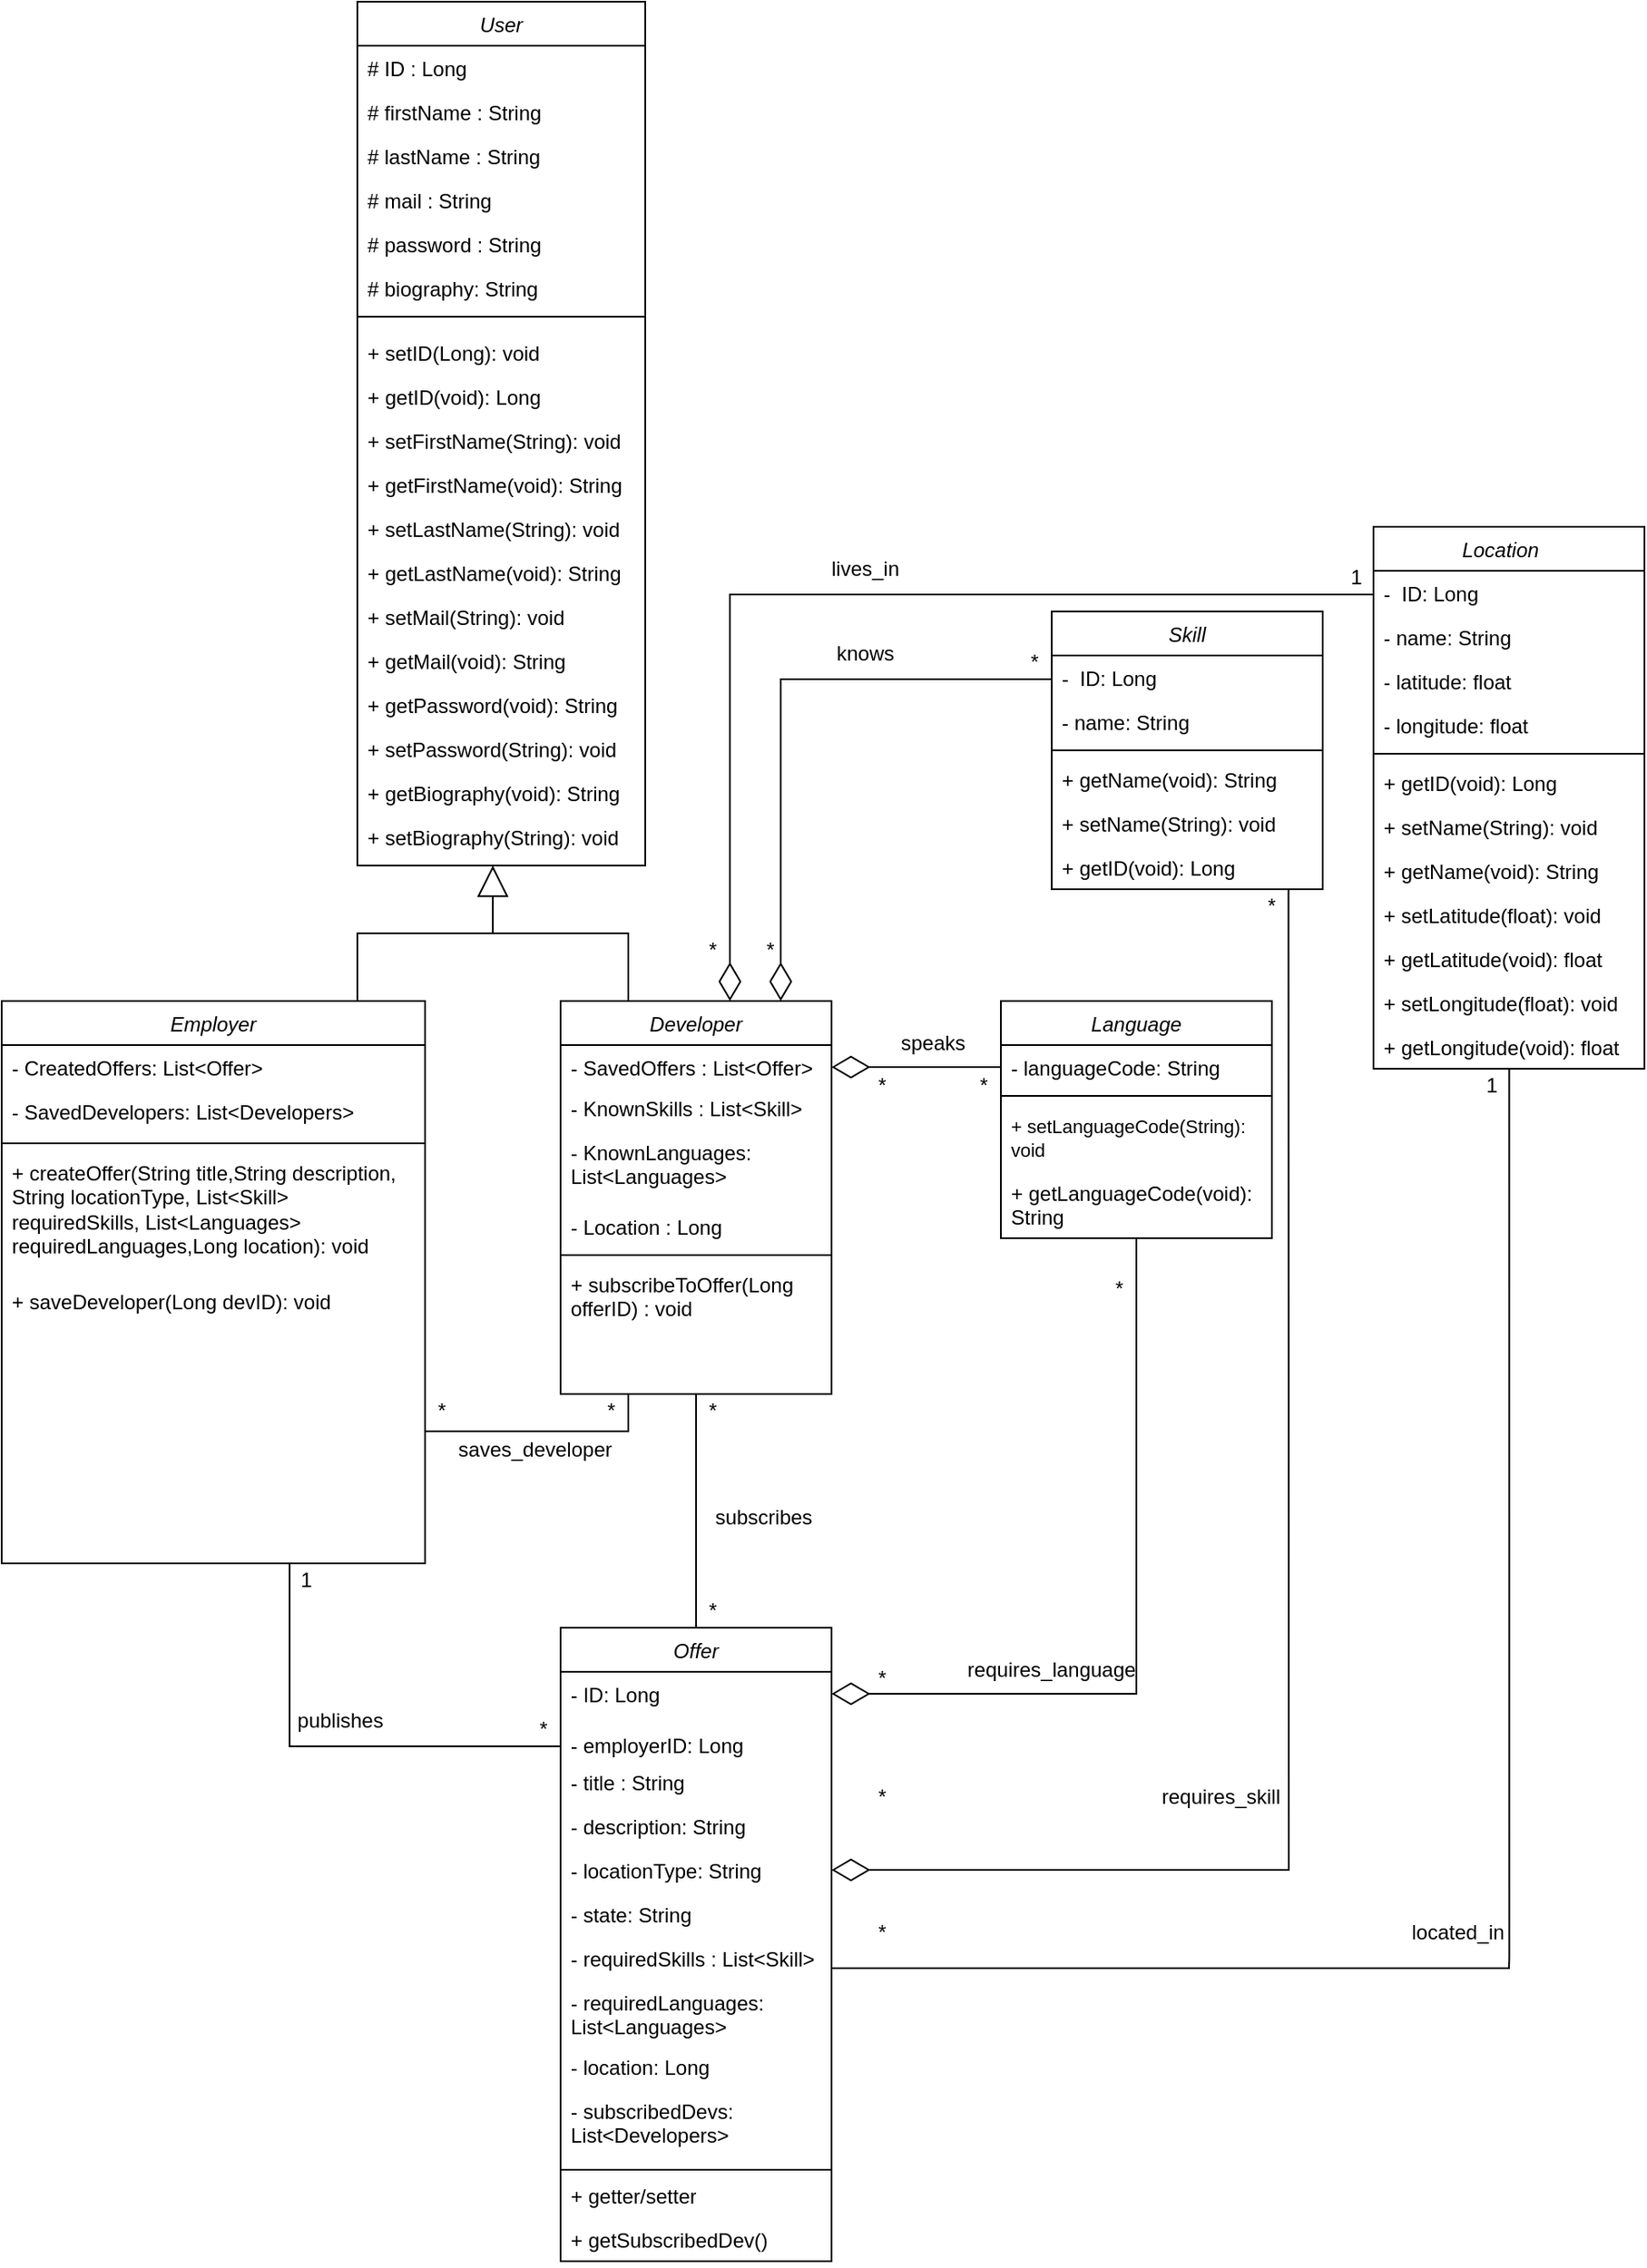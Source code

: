 <mxfile version="23.1.1" type="device">
  <diagram id="C5RBs43oDa-KdzZeNtuy" name="Page-1">
    <mxGraphModel dx="1077" dy="1317" grid="1" gridSize="10" guides="1" tooltips="1" connect="1" arrows="1" fold="1" page="1" pageScale="1" pageWidth="827" pageHeight="1169" math="0" shadow="0">
      <root>
        <mxCell id="WIyWlLk6GJQsqaUBKTNV-0" />
        <mxCell id="WIyWlLk6GJQsqaUBKTNV-1" parent="WIyWlLk6GJQsqaUBKTNV-0" />
        <mxCell id="oYlMNB5zlIT8z0_rCGvN-71" style="edgeStyle=orthogonalEdgeStyle;rounded=0;orthogonalLoop=1;jettySize=auto;html=1;endArrow=none;endFill=0;exitX=0.5;exitY=1;exitDx=0;exitDy=0;" parent="WIyWlLk6GJQsqaUBKTNV-1" source="zkfFHV4jXpPFQw0GAbJ--0" target="oYlMNB5zlIT8z0_rCGvN-29" edge="1">
          <mxGeometry relative="1" as="geometry">
            <mxPoint x="360" y="430" as="sourcePoint" />
            <mxPoint x="359.8" y="560" as="targetPoint" />
          </mxGeometry>
        </mxCell>
        <mxCell id="zkfFHV4jXpPFQw0GAbJ--0" value="Developer" style="swimlane;fontStyle=2;align=center;verticalAlign=top;childLayout=stackLayout;horizontal=1;startSize=26;horizontalStack=0;resizeParent=1;resizeLast=0;collapsible=1;marginBottom=0;rounded=0;shadow=0;strokeWidth=1;" parent="WIyWlLk6GJQsqaUBKTNV-1" vertex="1">
          <mxGeometry x="280" y="320" width="160" height="232" as="geometry">
            <mxRectangle x="230" y="140" width="160" height="26" as="alternateBounds" />
          </mxGeometry>
        </mxCell>
        <mxCell id="q_bD1ary_PxCSOlsPIl9-24" value="- SavedOffers : List&amp;lt;Offer&amp;gt;" style="text;strokeColor=none;fillColor=none;align=left;verticalAlign=top;spacingLeft=4;spacingRight=4;overflow=hidden;rotatable=0;points=[[0,0.5],[1,0.5]];portConstraint=eastwest;whiteSpace=wrap;html=1;" parent="zkfFHV4jXpPFQw0GAbJ--0" vertex="1">
          <mxGeometry y="26" width="160" height="24" as="geometry" />
        </mxCell>
        <mxCell id="q_bD1ary_PxCSOlsPIl9-28" value="- KnownSkills : List&amp;lt;Skill&amp;gt;" style="text;strokeColor=none;fillColor=none;align=left;verticalAlign=top;spacingLeft=4;spacingRight=4;overflow=hidden;rotatable=0;points=[[0,0.5],[1,0.5]];portConstraint=eastwest;whiteSpace=wrap;html=1;" parent="zkfFHV4jXpPFQw0GAbJ--0" vertex="1">
          <mxGeometry y="50" width="160" height="26" as="geometry" />
        </mxCell>
        <mxCell id="q_bD1ary_PxCSOlsPIl9-34" value="- KnownLanguages: List&amp;lt;Languages&amp;gt;" style="text;strokeColor=none;fillColor=none;align=left;verticalAlign=top;spacingLeft=4;spacingRight=4;overflow=hidden;rotatable=0;points=[[0,0.5],[1,0.5]];portConstraint=eastwest;whiteSpace=wrap;html=1;" parent="zkfFHV4jXpPFQw0GAbJ--0" vertex="1">
          <mxGeometry y="76" width="160" height="44" as="geometry" />
        </mxCell>
        <mxCell id="q_bD1ary_PxCSOlsPIl9-29" value="- Location : Long" style="text;strokeColor=none;fillColor=none;align=left;verticalAlign=top;spacingLeft=4;spacingRight=4;overflow=hidden;rotatable=0;points=[[0,0.5],[1,0.5]];portConstraint=eastwest;whiteSpace=wrap;html=1;" parent="zkfFHV4jXpPFQw0GAbJ--0" vertex="1">
          <mxGeometry y="120" width="160" height="26" as="geometry" />
        </mxCell>
        <mxCell id="zkfFHV4jXpPFQw0GAbJ--4" value="" style="line;html=1;strokeWidth=1;align=left;verticalAlign=middle;spacingTop=-1;spacingLeft=3;spacingRight=3;rotatable=0;labelPosition=right;points=[];portConstraint=eastwest;" parent="zkfFHV4jXpPFQw0GAbJ--0" vertex="1">
          <mxGeometry y="146" width="160" height="8" as="geometry" />
        </mxCell>
        <mxCell id="q_bD1ary_PxCSOlsPIl9-39" value="+ subscribeToOffer(Long offerID) : void" style="text;strokeColor=none;fillColor=none;align=left;verticalAlign=top;spacingLeft=4;spacingRight=4;overflow=hidden;rotatable=0;points=[[0,0.5],[1,0.5]];portConstraint=eastwest;whiteSpace=wrap;html=1;" parent="zkfFHV4jXpPFQw0GAbJ--0" vertex="1">
          <mxGeometry y="154" width="160" height="40" as="geometry" />
        </mxCell>
        <mxCell id="oYlMNB5zlIT8z0_rCGvN-68" style="edgeStyle=orthogonalEdgeStyle;rounded=0;orthogonalLoop=1;jettySize=auto;html=1;entryX=1;entryY=0.5;entryDx=0;entryDy=0;endArrow=none;endFill=0;endSize=20;exitX=0.501;exitY=1.019;exitDx=0;exitDy=0;exitPerimeter=0;" parent="WIyWlLk6GJQsqaUBKTNV-1" source="zNbjJXATo5apGXOAec6o-28" target="q_bD1ary_PxCSOlsPIl9-31" edge="1">
          <mxGeometry relative="1" as="geometry">
            <mxPoint x="840" y="320" as="sourcePoint" />
            <mxPoint x="440" y="679.5" as="targetPoint" />
            <Array as="points">
              <mxPoint x="840" y="885" />
              <mxPoint x="840" y="885" />
              <mxPoint x="840" y="891" />
            </Array>
          </mxGeometry>
        </mxCell>
        <mxCell id="zkfFHV4jXpPFQw0GAbJ--17" value="Location   " style="swimlane;fontStyle=2;align=center;verticalAlign=top;childLayout=stackLayout;horizontal=1;startSize=26;horizontalStack=0;resizeParent=1;resizeLast=0;collapsible=1;marginBottom=0;rounded=0;shadow=0;strokeWidth=1;" parent="WIyWlLk6GJQsqaUBKTNV-1" vertex="1">
          <mxGeometry x="760" y="40" width="160" height="320" as="geometry">
            <mxRectangle x="550" y="140" width="160" height="26" as="alternateBounds" />
          </mxGeometry>
        </mxCell>
        <mxCell id="zNbjJXATo5apGXOAec6o-17" value="-  ID: Long" style="text;align=left;verticalAlign=top;spacingLeft=4;spacingRight=4;overflow=hidden;rotatable=0;points=[[0,0.5],[1,0.5]];portConstraint=eastwest;" parent="zkfFHV4jXpPFQw0GAbJ--17" vertex="1">
          <mxGeometry y="26" width="160" height="26" as="geometry" />
        </mxCell>
        <mxCell id="zNbjJXATo5apGXOAec6o-18" value="- name: String" style="text;align=left;verticalAlign=top;spacingLeft=4;spacingRight=4;overflow=hidden;rotatable=0;points=[[0,0.5],[1,0.5]];portConstraint=eastwest;rounded=0;shadow=0;html=0;" parent="zkfFHV4jXpPFQw0GAbJ--17" vertex="1">
          <mxGeometry y="52" width="160" height="26" as="geometry" />
        </mxCell>
        <mxCell id="zkfFHV4jXpPFQw0GAbJ--20" value="- latitude: float" style="text;align=left;verticalAlign=top;spacingLeft=4;spacingRight=4;overflow=hidden;rotatable=0;points=[[0,0.5],[1,0.5]];portConstraint=eastwest;rounded=0;shadow=0;html=0;" parent="zkfFHV4jXpPFQw0GAbJ--17" vertex="1">
          <mxGeometry y="78" width="160" height="26" as="geometry" />
        </mxCell>
        <mxCell id="zkfFHV4jXpPFQw0GAbJ--21" value="- longitude: float" style="text;align=left;verticalAlign=top;spacingLeft=4;spacingRight=4;overflow=hidden;rotatable=0;points=[[0,0.5],[1,0.5]];portConstraint=eastwest;rounded=0;shadow=0;html=0;" parent="zkfFHV4jXpPFQw0GAbJ--17" vertex="1">
          <mxGeometry y="104" width="160" height="26" as="geometry" />
        </mxCell>
        <mxCell id="zkfFHV4jXpPFQw0GAbJ--23" value="" style="line;html=1;strokeWidth=1;align=left;verticalAlign=middle;spacingTop=-1;spacingLeft=3;spacingRight=3;rotatable=0;labelPosition=right;points=[];portConstraint=eastwest;" parent="zkfFHV4jXpPFQw0GAbJ--17" vertex="1">
          <mxGeometry y="130" width="160" height="8" as="geometry" />
        </mxCell>
        <mxCell id="zNbjJXATo5apGXOAec6o-24" value="+ getID(void): Long" style="text;strokeColor=none;fillColor=none;align=left;verticalAlign=top;spacingLeft=4;spacingRight=4;overflow=hidden;rotatable=0;points=[[0,0.5],[1,0.5]];portConstraint=eastwest;whiteSpace=wrap;html=1;" parent="zkfFHV4jXpPFQw0GAbJ--17" vertex="1">
          <mxGeometry y="138" width="160" height="26" as="geometry" />
        </mxCell>
        <mxCell id="zNbjJXATo5apGXOAec6o-23" value="+ setName(String): void" style="text;strokeColor=none;fillColor=none;align=left;verticalAlign=top;spacingLeft=4;spacingRight=4;overflow=hidden;rotatable=0;points=[[0,0.5],[1,0.5]];portConstraint=eastwest;whiteSpace=wrap;html=1;" parent="zkfFHV4jXpPFQw0GAbJ--17" vertex="1">
          <mxGeometry y="164" width="160" height="26" as="geometry" />
        </mxCell>
        <mxCell id="zNbjJXATo5apGXOAec6o-22" value="+ getName(void): String" style="text;strokeColor=none;fillColor=none;align=left;verticalAlign=top;spacingLeft=4;spacingRight=4;overflow=hidden;rotatable=0;points=[[0,0.5],[1,0.5]];portConstraint=eastwest;whiteSpace=wrap;html=1;" parent="zkfFHV4jXpPFQw0GAbJ--17" vertex="1">
          <mxGeometry y="190" width="160" height="26" as="geometry" />
        </mxCell>
        <mxCell id="zNbjJXATo5apGXOAec6o-25" value="+ setLatitude(float): void" style="text;strokeColor=none;fillColor=none;align=left;verticalAlign=top;spacingLeft=4;spacingRight=4;overflow=hidden;rotatable=0;points=[[0,0.5],[1,0.5]];portConstraint=eastwest;whiteSpace=wrap;html=1;" parent="zkfFHV4jXpPFQw0GAbJ--17" vertex="1">
          <mxGeometry y="216" width="160" height="26" as="geometry" />
        </mxCell>
        <mxCell id="zNbjJXATo5apGXOAec6o-26" value="+ getLatitude(void): float" style="text;strokeColor=none;fillColor=none;align=left;verticalAlign=top;spacingLeft=4;spacingRight=4;overflow=hidden;rotatable=0;points=[[0,0.5],[1,0.5]];portConstraint=eastwest;whiteSpace=wrap;html=1;" parent="zkfFHV4jXpPFQw0GAbJ--17" vertex="1">
          <mxGeometry y="242" width="160" height="26" as="geometry" />
        </mxCell>
        <mxCell id="zNbjJXATo5apGXOAec6o-27" value="+ setLongitude(float): void" style="text;strokeColor=none;fillColor=none;align=left;verticalAlign=top;spacingLeft=4;spacingRight=4;overflow=hidden;rotatable=0;points=[[0,0.5],[1,0.5]];portConstraint=eastwest;whiteSpace=wrap;html=1;" parent="zkfFHV4jXpPFQw0GAbJ--17" vertex="1">
          <mxGeometry y="268" width="160" height="26" as="geometry" />
        </mxCell>
        <mxCell id="zNbjJXATo5apGXOAec6o-28" value="+ getLongitude(void): float" style="text;strokeColor=none;fillColor=none;align=left;verticalAlign=top;spacingLeft=4;spacingRight=4;overflow=hidden;rotatable=0;points=[[0,0.5],[1,0.5]];portConstraint=eastwest;whiteSpace=wrap;html=1;" parent="zkfFHV4jXpPFQw0GAbJ--17" vertex="1">
          <mxGeometry y="294" width="160" height="26" as="geometry" />
        </mxCell>
        <mxCell id="oYlMNB5zlIT8z0_rCGvN-28" style="edgeStyle=orthogonalEdgeStyle;rounded=0;orthogonalLoop=1;jettySize=auto;html=1;endArrow=none;endFill=0;" parent="WIyWlLk6GJQsqaUBKTNV-1" source="oYlMNB5zlIT8z0_rCGvN-4" edge="1">
          <mxGeometry relative="1" as="geometry">
            <mxPoint x="240" y="280" as="targetPoint" />
            <Array as="points">
              <mxPoint x="160" y="280" />
            </Array>
          </mxGeometry>
        </mxCell>
        <mxCell id="oYlMNB5zlIT8z0_rCGvN-76" style="edgeStyle=orthogonalEdgeStyle;rounded=0;orthogonalLoop=1;jettySize=auto;html=1;entryX=0.25;entryY=1;entryDx=0;entryDy=0;endArrow=none;endFill=0;" parent="WIyWlLk6GJQsqaUBKTNV-1" target="zkfFHV4jXpPFQw0GAbJ--0" edge="1">
          <mxGeometry relative="1" as="geometry">
            <mxPoint x="200" y="574" as="sourcePoint" />
            <mxPoint x="320" y="534" as="targetPoint" />
            <Array as="points">
              <mxPoint x="320" y="574" />
            </Array>
          </mxGeometry>
        </mxCell>
        <mxCell id="oYlMNB5zlIT8z0_rCGvN-4" value="Employer" style="swimlane;fontStyle=2;align=center;verticalAlign=top;childLayout=stackLayout;horizontal=1;startSize=26;horizontalStack=0;resizeParent=1;resizeLast=0;collapsible=1;marginBottom=0;rounded=0;shadow=0;strokeWidth=1;" parent="WIyWlLk6GJQsqaUBKTNV-1" vertex="1">
          <mxGeometry x="-50" y="320" width="250" height="332" as="geometry">
            <mxRectangle x="230" y="140" width="160" height="26" as="alternateBounds" />
          </mxGeometry>
        </mxCell>
        <mxCell id="q_bD1ary_PxCSOlsPIl9-23" value="- CreatedOffers: List&amp;lt;Offer&amp;gt;" style="text;strokeColor=none;fillColor=none;align=left;verticalAlign=top;spacingLeft=4;spacingRight=4;overflow=hidden;rotatable=0;points=[[0,0.5],[1,0.5]];portConstraint=eastwest;whiteSpace=wrap;html=1;" parent="oYlMNB5zlIT8z0_rCGvN-4" vertex="1">
          <mxGeometry y="26" width="250" height="26" as="geometry" />
        </mxCell>
        <mxCell id="q_bD1ary_PxCSOlsPIl9-26" value="&lt;div style=&quot;&quot;&gt;&lt;span style=&quot;background-color: initial;&quot;&gt;- SavedDevelopers: List&amp;lt;Developers&amp;gt;&lt;/span&gt;&lt;/div&gt;" style="text;strokeColor=none;fillColor=none;align=left;verticalAlign=top;spacingLeft=4;spacingRight=4;overflow=hidden;rotatable=0;points=[[0,0.5],[1,0.5]];portConstraint=eastwest;whiteSpace=wrap;html=1;" parent="oYlMNB5zlIT8z0_rCGvN-4" vertex="1">
          <mxGeometry y="52" width="250" height="28" as="geometry" />
        </mxCell>
        <mxCell id="oYlMNB5zlIT8z0_rCGvN-11" value="" style="line;html=1;strokeWidth=1;align=left;verticalAlign=middle;spacingTop=-1;spacingLeft=3;spacingRight=3;rotatable=0;labelPosition=right;points=[];portConstraint=eastwest;" parent="oYlMNB5zlIT8z0_rCGvN-4" vertex="1">
          <mxGeometry y="80" width="250" height="8" as="geometry" />
        </mxCell>
        <mxCell id="q_bD1ary_PxCSOlsPIl9-21" value="+ createOffer(String title,String description, String locationType, List&amp;lt;Skill&amp;gt; requiredSkills, List&amp;lt;Languages&amp;gt; requiredLanguages,Long location): void" style="text;strokeColor=none;fillColor=none;align=left;verticalAlign=top;spacingLeft=4;spacingRight=4;overflow=hidden;rotatable=0;points=[[0,0.5],[1,0.5]];portConstraint=eastwest;whiteSpace=wrap;html=1;" parent="oYlMNB5zlIT8z0_rCGvN-4" vertex="1">
          <mxGeometry y="88" width="250" height="72" as="geometry" />
        </mxCell>
        <mxCell id="zNbjJXATo5apGXOAec6o-14" value="&lt;font style=&quot;font-size: 12px;&quot;&gt;+ saveDeveloper(Long devID): void&lt;/font&gt;" style="text;strokeColor=none;fillColor=none;align=left;verticalAlign=top;spacingLeft=4;spacingRight=4;overflow=hidden;rotatable=0;points=[[0,0.5],[1,0.5]];portConstraint=eastwest;whiteSpace=wrap;html=1;fontSize=16;" parent="oYlMNB5zlIT8z0_rCGvN-4" vertex="1">
          <mxGeometry y="160" width="250" height="30" as="geometry" />
        </mxCell>
        <mxCell id="oYlMNB5zlIT8z0_rCGvN-19" value="User" style="swimlane;fontStyle=2;align=center;verticalAlign=top;childLayout=stackLayout;horizontal=1;startSize=26;horizontalStack=0;resizeParent=1;resizeLast=0;collapsible=1;marginBottom=0;rounded=0;shadow=0;strokeWidth=1;" parent="WIyWlLk6GJQsqaUBKTNV-1" vertex="1">
          <mxGeometry x="160" y="-270" width="170" height="510" as="geometry">
            <mxRectangle x="160" y="-250" width="160" height="26" as="alternateBounds" />
          </mxGeometry>
        </mxCell>
        <mxCell id="oYlMNB5zlIT8z0_rCGvN-20" value="# ID : Long  " style="text;align=left;verticalAlign=top;spacingLeft=4;spacingRight=4;overflow=hidden;rotatable=0;points=[[0,0.5],[1,0.5]];portConstraint=eastwest;" parent="oYlMNB5zlIT8z0_rCGvN-19" vertex="1">
          <mxGeometry y="26" width="170" height="26" as="geometry" />
        </mxCell>
        <mxCell id="oYlMNB5zlIT8z0_rCGvN-21" value="# firstName : String" style="text;align=left;verticalAlign=top;spacingLeft=4;spacingRight=4;overflow=hidden;rotatable=0;points=[[0,0.5],[1,0.5]];portConstraint=eastwest;rounded=0;shadow=0;html=0;" parent="oYlMNB5zlIT8z0_rCGvN-19" vertex="1">
          <mxGeometry y="52" width="170" height="26" as="geometry" />
        </mxCell>
        <mxCell id="oYlMNB5zlIT8z0_rCGvN-22" value="# lastName : String" style="text;align=left;verticalAlign=top;spacingLeft=4;spacingRight=4;overflow=hidden;rotatable=0;points=[[0,0.5],[1,0.5]];portConstraint=eastwest;rounded=0;shadow=0;html=0;" parent="oYlMNB5zlIT8z0_rCGvN-19" vertex="1">
          <mxGeometry y="78" width="170" height="26" as="geometry" />
        </mxCell>
        <mxCell id="oYlMNB5zlIT8z0_rCGvN-23" value="# mail : String" style="text;strokeColor=none;fillColor=none;align=left;verticalAlign=top;spacingLeft=4;spacingRight=4;overflow=hidden;rotatable=0;points=[[0,0.5],[1,0.5]];portConstraint=eastwest;whiteSpace=wrap;html=1;" parent="oYlMNB5zlIT8z0_rCGvN-19" vertex="1">
          <mxGeometry y="104" width="170" height="26" as="geometry" />
        </mxCell>
        <mxCell id="oYlMNB5zlIT8z0_rCGvN-24" value="# password : String" style="text;strokeColor=none;fillColor=none;align=left;verticalAlign=top;spacingLeft=4;spacingRight=4;overflow=hidden;rotatable=0;points=[[0,0.5],[1,0.5]];portConstraint=eastwest;whiteSpace=wrap;html=1;" parent="oYlMNB5zlIT8z0_rCGvN-19" vertex="1">
          <mxGeometry y="130" width="170" height="26" as="geometry" />
        </mxCell>
        <mxCell id="oYlMNB5zlIT8z0_rCGvN-25" value="# biography: String" style="text;strokeColor=none;fillColor=none;align=left;verticalAlign=top;spacingLeft=4;spacingRight=4;overflow=hidden;rotatable=0;points=[[0,0.5],[1,0.5]];portConstraint=eastwest;whiteSpace=wrap;html=1;" parent="oYlMNB5zlIT8z0_rCGvN-19" vertex="1">
          <mxGeometry y="156" width="170" height="26" as="geometry" />
        </mxCell>
        <mxCell id="oYlMNB5zlIT8z0_rCGvN-26" value="" style="line;html=1;strokeWidth=1;align=left;verticalAlign=middle;spacingTop=-1;spacingLeft=3;spacingRight=3;rotatable=0;labelPosition=right;points=[];portConstraint=eastwest;" parent="oYlMNB5zlIT8z0_rCGvN-19" vertex="1">
          <mxGeometry y="182" width="170" height="8" as="geometry" />
        </mxCell>
        <mxCell id="2wvS4VrdtDBpfIi8ZI8y-1" value="&lt;font style=&quot;font-size: 12px;&quot;&gt;+ setID(Long): void&lt;/font&gt;" style="text;strokeColor=none;fillColor=none;align=left;verticalAlign=top;spacingLeft=4;spacingRight=4;overflow=hidden;rotatable=0;points=[[0,0.5],[1,0.5]];portConstraint=eastwest;whiteSpace=wrap;html=1;fontSize=16;" parent="oYlMNB5zlIT8z0_rCGvN-19" vertex="1">
          <mxGeometry y="190" width="170" height="26" as="geometry" />
        </mxCell>
        <mxCell id="zNbjJXATo5apGXOAec6o-13" value="&lt;font style=&quot;font-size: 12px;&quot;&gt;+ getID(void): Long&lt;/font&gt;" style="text;strokeColor=none;fillColor=none;align=left;verticalAlign=top;spacingLeft=4;spacingRight=4;overflow=hidden;rotatable=0;points=[[0,0.5],[1,0.5]];portConstraint=eastwest;whiteSpace=wrap;html=1;fontSize=16;" parent="oYlMNB5zlIT8z0_rCGvN-19" vertex="1">
          <mxGeometry y="216" width="170" height="26" as="geometry" />
        </mxCell>
        <mxCell id="zNbjJXATo5apGXOAec6o-2" value="&lt;font style=&quot;font-size: 12px;&quot;&gt;+ setFirstName(String): void&lt;/font&gt;" style="text;strokeColor=none;fillColor=none;align=left;verticalAlign=top;spacingLeft=4;spacingRight=4;overflow=hidden;rotatable=0;points=[[0,0.5],[1,0.5]];portConstraint=eastwest;whiteSpace=wrap;html=1;fontSize=16;" parent="oYlMNB5zlIT8z0_rCGvN-19" vertex="1">
          <mxGeometry y="242" width="170" height="26" as="geometry" />
        </mxCell>
        <mxCell id="zNbjJXATo5apGXOAec6o-3" value="&lt;font style=&quot;font-size: 12px;&quot;&gt;+ getFirstName(void): String&lt;/font&gt;" style="text;strokeColor=none;fillColor=none;align=left;verticalAlign=top;spacingLeft=4;spacingRight=4;overflow=hidden;rotatable=0;points=[[0,0.5],[1,0.5]];portConstraint=eastwest;whiteSpace=wrap;html=1;fontSize=16;" parent="oYlMNB5zlIT8z0_rCGvN-19" vertex="1">
          <mxGeometry y="268" width="170" height="26" as="geometry" />
        </mxCell>
        <mxCell id="zNbjJXATo5apGXOAec6o-5" value="&lt;font style=&quot;font-size: 12px;&quot;&gt;+ setLastName(String): void&lt;/font&gt;" style="text;strokeColor=none;fillColor=none;align=left;verticalAlign=top;spacingLeft=4;spacingRight=4;overflow=hidden;rotatable=0;points=[[0,0.5],[1,0.5]];portConstraint=eastwest;whiteSpace=wrap;html=1;fontSize=16;" parent="oYlMNB5zlIT8z0_rCGvN-19" vertex="1">
          <mxGeometry y="294" width="170" height="26" as="geometry" />
        </mxCell>
        <mxCell id="zNbjJXATo5apGXOAec6o-4" value="&lt;font style=&quot;font-size: 12px;&quot;&gt;+ getLastName(void): String&lt;/font&gt;" style="text;strokeColor=none;fillColor=none;align=left;verticalAlign=top;spacingLeft=4;spacingRight=4;overflow=hidden;rotatable=0;points=[[0,0.5],[1,0.5]];portConstraint=eastwest;whiteSpace=wrap;html=1;fontSize=16;" parent="oYlMNB5zlIT8z0_rCGvN-19" vertex="1">
          <mxGeometry y="320" width="170" height="26" as="geometry" />
        </mxCell>
        <mxCell id="zNbjJXATo5apGXOAec6o-7" value="&lt;font style=&quot;font-size: 12px;&quot;&gt;+ setMail(String): void&lt;/font&gt;" style="text;strokeColor=none;fillColor=none;align=left;verticalAlign=top;spacingLeft=4;spacingRight=4;overflow=hidden;rotatable=0;points=[[0,0.5],[1,0.5]];portConstraint=eastwest;whiteSpace=wrap;html=1;fontSize=16;" parent="oYlMNB5zlIT8z0_rCGvN-19" vertex="1">
          <mxGeometry y="346" width="170" height="26" as="geometry" />
        </mxCell>
        <mxCell id="zNbjJXATo5apGXOAec6o-6" value="&lt;font style=&quot;font-size: 12px;&quot;&gt;+ getMail(void): String&lt;/font&gt;" style="text;strokeColor=none;fillColor=none;align=left;verticalAlign=top;spacingLeft=4;spacingRight=4;overflow=hidden;rotatable=0;points=[[0,0.5],[1,0.5]];portConstraint=eastwest;whiteSpace=wrap;html=1;fontSize=16;" parent="oYlMNB5zlIT8z0_rCGvN-19" vertex="1">
          <mxGeometry y="372" width="170" height="26" as="geometry" />
        </mxCell>
        <mxCell id="zNbjJXATo5apGXOAec6o-8" value="&lt;font style=&quot;font-size: 12px;&quot;&gt;+ getPassword(void): String&lt;/font&gt;" style="text;strokeColor=none;fillColor=none;align=left;verticalAlign=top;spacingLeft=4;spacingRight=4;overflow=hidden;rotatable=0;points=[[0,0.5],[1,0.5]];portConstraint=eastwest;whiteSpace=wrap;html=1;fontSize=16;" parent="oYlMNB5zlIT8z0_rCGvN-19" vertex="1">
          <mxGeometry y="398" width="170" height="26" as="geometry" />
        </mxCell>
        <mxCell id="zNbjJXATo5apGXOAec6o-9" value="&lt;font style=&quot;font-size: 12px;&quot;&gt;+ setPassword(String): void&lt;/font&gt;" style="text;strokeColor=none;fillColor=none;align=left;verticalAlign=top;spacingLeft=4;spacingRight=4;overflow=hidden;rotatable=0;points=[[0,0.5],[1,0.5]];portConstraint=eastwest;whiteSpace=wrap;html=1;fontSize=16;" parent="oYlMNB5zlIT8z0_rCGvN-19" vertex="1">
          <mxGeometry y="424" width="170" height="26" as="geometry" />
        </mxCell>
        <mxCell id="zNbjJXATo5apGXOAec6o-10" value="&lt;font style=&quot;font-size: 12px;&quot;&gt;+ getBiography(void): String&lt;/font&gt;" style="text;strokeColor=none;fillColor=none;align=left;verticalAlign=top;spacingLeft=4;spacingRight=4;overflow=hidden;rotatable=0;points=[[0,0.5],[1,0.5]];portConstraint=eastwest;whiteSpace=wrap;html=1;fontSize=16;" parent="oYlMNB5zlIT8z0_rCGvN-19" vertex="1">
          <mxGeometry y="450" width="170" height="26" as="geometry" />
        </mxCell>
        <mxCell id="zNbjJXATo5apGXOAec6o-11" value="&lt;font style=&quot;font-size: 12px;&quot;&gt;+ setBiography(String): void&lt;/font&gt;" style="text;strokeColor=none;fillColor=none;align=left;verticalAlign=top;spacingLeft=4;spacingRight=4;overflow=hidden;rotatable=0;points=[[0,0.5],[1,0.5]];portConstraint=eastwest;whiteSpace=wrap;html=1;fontSize=16;" parent="oYlMNB5zlIT8z0_rCGvN-19" vertex="1">
          <mxGeometry y="476" width="170" height="26" as="geometry" />
        </mxCell>
        <mxCell id="oYlMNB5zlIT8z0_rCGvN-27" value="" style="endArrow=block;endSize=16;endFill=0;html=1;rounded=0;exitX=0.25;exitY=0;exitDx=0;exitDy=0;edgeStyle=orthogonalEdgeStyle;" parent="WIyWlLk6GJQsqaUBKTNV-1" source="zkfFHV4jXpPFQw0GAbJ--0" edge="1">
          <mxGeometry width="160" relative="1" as="geometry">
            <mxPoint x="360" y="280" as="sourcePoint" />
            <mxPoint x="240" y="240" as="targetPoint" />
            <Array as="points">
              <mxPoint x="320" y="280" />
              <mxPoint x="240" y="280" />
            </Array>
          </mxGeometry>
        </mxCell>
        <mxCell id="oYlMNB5zlIT8z0_rCGvN-48" style="edgeStyle=orthogonalEdgeStyle;rounded=0;orthogonalLoop=1;jettySize=auto;html=1;exitX=0;exitY=0.5;exitDx=0;exitDy=0;startArrow=none;startFill=0;endSize=20;startSize=20;endArrow=none;endFill=0;entryX=0.5;entryY=1;entryDx=0;entryDy=0;" parent="WIyWlLk6GJQsqaUBKTNV-1" source="oYlMNB5zlIT8z0_rCGvN-31" target="oYlMNB5zlIT8z0_rCGvN-4" edge="1">
          <mxGeometry relative="1" as="geometry">
            <mxPoint x="120" y="440" as="targetPoint" />
            <mxPoint x="119.69" y="560" as="sourcePoint" />
            <Array as="points">
              <mxPoint x="280" y="760" />
              <mxPoint x="120" y="760" />
            </Array>
          </mxGeometry>
        </mxCell>
        <mxCell id="oYlMNB5zlIT8z0_rCGvN-29" value="Offer" style="swimlane;fontStyle=2;align=center;verticalAlign=top;childLayout=stackLayout;horizontal=1;startSize=26;horizontalStack=0;resizeParent=1;resizeLast=0;collapsible=1;marginBottom=0;rounded=0;shadow=0;strokeWidth=1;" parent="WIyWlLk6GJQsqaUBKTNV-1" vertex="1">
          <mxGeometry x="280" y="690" width="160" height="374" as="geometry">
            <mxRectangle x="230" y="140" width="160" height="26" as="alternateBounds" />
          </mxGeometry>
        </mxCell>
        <mxCell id="oYlMNB5zlIT8z0_rCGvN-30" value="- ID: Long" style="text;align=left;verticalAlign=top;spacingLeft=4;spacingRight=4;overflow=hidden;rotatable=0;points=[[0,0.5],[1,0.5]];portConstraint=eastwest;" parent="oYlMNB5zlIT8z0_rCGvN-29" vertex="1">
          <mxGeometry y="26" width="160" height="26" as="geometry" />
        </mxCell>
        <mxCell id="2wvS4VrdtDBpfIi8ZI8y-0" value="&lt;font style=&quot;font-size: 12px;&quot;&gt;- employerID: Long&lt;/font&gt;" style="text;strokeColor=none;fillColor=none;align=left;verticalAlign=top;spacingLeft=4;spacingRight=4;overflow=hidden;rotatable=0;points=[[0,0.5],[1,0.5]];portConstraint=eastwest;whiteSpace=wrap;html=1;fontSize=16;" parent="oYlMNB5zlIT8z0_rCGvN-29" vertex="1">
          <mxGeometry y="52" width="160" height="26" as="geometry" />
        </mxCell>
        <mxCell id="oYlMNB5zlIT8z0_rCGvN-31" value="- title : String" style="text;align=left;verticalAlign=top;spacingLeft=4;spacingRight=4;overflow=hidden;rotatable=0;points=[[0,0.5],[1,0.5]];portConstraint=eastwest;rounded=0;shadow=0;html=0;" parent="oYlMNB5zlIT8z0_rCGvN-29" vertex="1">
          <mxGeometry y="78" width="160" height="26" as="geometry" />
        </mxCell>
        <mxCell id="oYlMNB5zlIT8z0_rCGvN-32" value="- description: String" style="text;align=left;verticalAlign=top;spacingLeft=4;spacingRight=4;overflow=hidden;rotatable=0;points=[[0,0.5],[1,0.5]];portConstraint=eastwest;rounded=0;shadow=0;html=0;" parent="oYlMNB5zlIT8z0_rCGvN-29" vertex="1">
          <mxGeometry y="104" width="160" height="26" as="geometry" />
        </mxCell>
        <mxCell id="oYlMNB5zlIT8z0_rCGvN-33" value="- locationType: String" style="text;strokeColor=none;fillColor=none;align=left;verticalAlign=top;spacingLeft=4;spacingRight=4;overflow=hidden;rotatable=0;points=[[0,0.5],[1,0.5]];portConstraint=eastwest;whiteSpace=wrap;html=1;" parent="oYlMNB5zlIT8z0_rCGvN-29" vertex="1">
          <mxGeometry y="130" width="160" height="26" as="geometry" />
        </mxCell>
        <mxCell id="oYlMNB5zlIT8z0_rCGvN-34" value="- state: String" style="text;strokeColor=none;fillColor=none;align=left;verticalAlign=top;spacingLeft=4;spacingRight=4;overflow=hidden;rotatable=0;points=[[0,0.5],[1,0.5]];portConstraint=eastwest;whiteSpace=wrap;html=1;" parent="oYlMNB5zlIT8z0_rCGvN-29" vertex="1">
          <mxGeometry y="156" width="160" height="26" as="geometry" />
        </mxCell>
        <mxCell id="q_bD1ary_PxCSOlsPIl9-30" value="- requiredSkills : List&amp;lt;Skill&amp;gt;" style="text;strokeColor=none;fillColor=none;align=left;verticalAlign=top;spacingLeft=4;spacingRight=4;overflow=hidden;rotatable=0;points=[[0,0.5],[1,0.5]];portConstraint=eastwest;whiteSpace=wrap;html=1;" parent="oYlMNB5zlIT8z0_rCGvN-29" vertex="1">
          <mxGeometry y="182" width="160" height="26" as="geometry" />
        </mxCell>
        <mxCell id="q_bD1ary_PxCSOlsPIl9-31" value="- requiredLanguages: List&amp;lt;Languages&amp;gt;" style="text;strokeColor=none;fillColor=none;align=left;verticalAlign=top;spacingLeft=4;spacingRight=4;overflow=hidden;rotatable=0;points=[[0,0.5],[1,0.5]];portConstraint=eastwest;whiteSpace=wrap;html=1;" parent="oYlMNB5zlIT8z0_rCGvN-29" vertex="1">
          <mxGeometry y="208" width="160" height="38" as="geometry" />
        </mxCell>
        <mxCell id="q_bD1ary_PxCSOlsPIl9-32" value="- location: Long" style="text;strokeColor=none;fillColor=none;align=left;verticalAlign=top;spacingLeft=4;spacingRight=4;overflow=hidden;rotatable=0;points=[[0,0.5],[1,0.5]];portConstraint=eastwest;whiteSpace=wrap;html=1;" parent="oYlMNB5zlIT8z0_rCGvN-29" vertex="1">
          <mxGeometry y="246" width="160" height="26" as="geometry" />
        </mxCell>
        <mxCell id="q_bD1ary_PxCSOlsPIl9-42" value="- subscribedDevs: List&amp;lt;Developers&amp;gt;" style="text;strokeColor=none;fillColor=none;align=left;verticalAlign=top;spacingLeft=4;spacingRight=4;overflow=hidden;rotatable=0;points=[[0,0.5],[1,0.5]];portConstraint=eastwest;whiteSpace=wrap;html=1;" parent="oYlMNB5zlIT8z0_rCGvN-29" vertex="1">
          <mxGeometry y="272" width="160" height="46" as="geometry" />
        </mxCell>
        <mxCell id="oYlMNB5zlIT8z0_rCGvN-36" value="" style="line;html=1;strokeWidth=1;align=left;verticalAlign=middle;spacingTop=-1;spacingLeft=3;spacingRight=3;rotatable=0;labelPosition=right;points=[];portConstraint=eastwest;" parent="oYlMNB5zlIT8z0_rCGvN-29" vertex="1">
          <mxGeometry y="318" width="160" height="4" as="geometry" />
        </mxCell>
        <mxCell id="q_bD1ary_PxCSOlsPIl9-17" value="+ getter/setter" style="text;strokeColor=none;fillColor=none;align=left;verticalAlign=top;spacingLeft=4;spacingRight=4;overflow=hidden;rotatable=0;points=[[0,0.5],[1,0.5]];portConstraint=eastwest;whiteSpace=wrap;html=1;" parent="oYlMNB5zlIT8z0_rCGvN-29" vertex="1">
          <mxGeometry y="322" width="160" height="26" as="geometry" />
        </mxCell>
        <mxCell id="q_bD1ary_PxCSOlsPIl9-40" value="+ getSubscribedDev()" style="text;strokeColor=none;fillColor=none;align=left;verticalAlign=top;spacingLeft=4;spacingRight=4;overflow=hidden;rotatable=0;points=[[0,0.5],[1,0.5]];portConstraint=eastwest;whiteSpace=wrap;html=1;" parent="oYlMNB5zlIT8z0_rCGvN-29" vertex="1">
          <mxGeometry y="348" width="160" height="26" as="geometry" />
        </mxCell>
        <mxCell id="oYlMNB5zlIT8z0_rCGvN-69" style="edgeStyle=orthogonalEdgeStyle;rounded=0;orthogonalLoop=1;jettySize=auto;html=1;exitX=0;exitY=0.25;exitDx=0;exitDy=0;endArrow=diamondThin;endFill=0;endSize=20;" parent="WIyWlLk6GJQsqaUBKTNV-1" source="oYlMNB5zlIT8z0_rCGvN-37" edge="1">
          <mxGeometry relative="1" as="geometry">
            <mxPoint x="410" y="320" as="targetPoint" />
            <Array as="points">
              <mxPoint x="570" y="130" />
              <mxPoint x="410" y="130" />
              <mxPoint x="410" y="320" />
            </Array>
          </mxGeometry>
        </mxCell>
        <mxCell id="oYlMNB5zlIT8z0_rCGvN-70" style="edgeStyle=orthogonalEdgeStyle;rounded=0;orthogonalLoop=1;jettySize=auto;html=1;endArrow=diamondThin;endFill=0;endSize=20;exitX=0.874;exitY=0.99;exitDx=0;exitDy=0;entryX=1;entryY=0.5;entryDx=0;entryDy=0;exitPerimeter=0;" parent="WIyWlLk6GJQsqaUBKTNV-1" source="zNbjJXATo5apGXOAec6o-16" target="oYlMNB5zlIT8z0_rCGvN-33" edge="1">
          <mxGeometry relative="1" as="geometry">
            <mxPoint x="710" y="180" as="sourcePoint" />
            <mxPoint x="480" y="830" as="targetPoint" />
            <Array as="points">
              <mxPoint x="710" y="258" />
              <mxPoint x="710" y="807" />
            </Array>
          </mxGeometry>
        </mxCell>
        <mxCell id="oYlMNB5zlIT8z0_rCGvN-37" value="Skill" style="swimlane;fontStyle=2;align=center;verticalAlign=top;childLayout=stackLayout;horizontal=1;startSize=26;horizontalStack=0;resizeParent=1;resizeLast=0;collapsible=1;marginBottom=0;rounded=0;shadow=0;strokeWidth=1;" parent="WIyWlLk6GJQsqaUBKTNV-1" vertex="1">
          <mxGeometry x="570" y="90" width="160" height="164" as="geometry">
            <mxRectangle x="230" y="140" width="160" height="26" as="alternateBounds" />
          </mxGeometry>
        </mxCell>
        <mxCell id="oYlMNB5zlIT8z0_rCGvN-38" value="-  ID: Long" style="text;align=left;verticalAlign=top;spacingLeft=4;spacingRight=4;overflow=hidden;rotatable=0;points=[[0,0.5],[1,0.5]];portConstraint=eastwest;" parent="oYlMNB5zlIT8z0_rCGvN-37" vertex="1">
          <mxGeometry y="26" width="160" height="26" as="geometry" />
        </mxCell>
        <mxCell id="oYlMNB5zlIT8z0_rCGvN-39" value="- name: String" style="text;align=left;verticalAlign=top;spacingLeft=4;spacingRight=4;overflow=hidden;rotatable=0;points=[[0,0.5],[1,0.5]];portConstraint=eastwest;rounded=0;shadow=0;html=0;" parent="oYlMNB5zlIT8z0_rCGvN-37" vertex="1">
          <mxGeometry y="52" width="160" height="26" as="geometry" />
        </mxCell>
        <mxCell id="oYlMNB5zlIT8z0_rCGvN-43" value="" style="line;html=1;strokeWidth=1;align=left;verticalAlign=middle;spacingTop=-1;spacingLeft=3;spacingRight=3;rotatable=0;labelPosition=right;points=[];portConstraint=eastwest;" parent="oYlMNB5zlIT8z0_rCGvN-37" vertex="1">
          <mxGeometry y="78" width="160" height="8" as="geometry" />
        </mxCell>
        <mxCell id="q_bD1ary_PxCSOlsPIl9-7" value="+ getName(void): String" style="text;strokeColor=none;fillColor=none;align=left;verticalAlign=top;spacingLeft=4;spacingRight=4;overflow=hidden;rotatable=0;points=[[0,0.5],[1,0.5]];portConstraint=eastwest;whiteSpace=wrap;html=1;" parent="oYlMNB5zlIT8z0_rCGvN-37" vertex="1">
          <mxGeometry y="86" width="160" height="26" as="geometry" />
        </mxCell>
        <mxCell id="zNbjJXATo5apGXOAec6o-15" value="+ setName(String): void" style="text;strokeColor=none;fillColor=none;align=left;verticalAlign=top;spacingLeft=4;spacingRight=4;overflow=hidden;rotatable=0;points=[[0,0.5],[1,0.5]];portConstraint=eastwest;whiteSpace=wrap;html=1;" parent="oYlMNB5zlIT8z0_rCGvN-37" vertex="1">
          <mxGeometry y="112" width="160" height="26" as="geometry" />
        </mxCell>
        <mxCell id="zNbjJXATo5apGXOAec6o-16" value="+ getID(void): Long" style="text;strokeColor=none;fillColor=none;align=left;verticalAlign=top;spacingLeft=4;spacingRight=4;overflow=hidden;rotatable=0;points=[[0,0.5],[1,0.5]];portConstraint=eastwest;whiteSpace=wrap;html=1;" parent="oYlMNB5zlIT8z0_rCGvN-37" vertex="1">
          <mxGeometry y="138" width="160" height="26" as="geometry" />
        </mxCell>
        <mxCell id="oYlMNB5zlIT8z0_rCGvN-74" style="edgeStyle=orthogonalEdgeStyle;rounded=0;orthogonalLoop=1;jettySize=auto;html=1;exitX=0.5;exitY=1;exitDx=0;exitDy=0;entryX=1;entryY=0.5;entryDx=0;entryDy=0;endArrow=diamondThin;endFill=0;endSize=20;" parent="WIyWlLk6GJQsqaUBKTNV-1" source="oYlMNB5zlIT8z0_rCGvN-44" target="oYlMNB5zlIT8z0_rCGvN-30" edge="1">
          <mxGeometry relative="1" as="geometry" />
        </mxCell>
        <mxCell id="oYlMNB5zlIT8z0_rCGvN-44" value="Language" style="swimlane;fontStyle=2;align=center;verticalAlign=top;childLayout=stackLayout;horizontal=1;startSize=26;horizontalStack=0;resizeParent=1;resizeLast=0;collapsible=1;marginBottom=0;rounded=0;shadow=0;strokeWidth=1;" parent="WIyWlLk6GJQsqaUBKTNV-1" vertex="1">
          <mxGeometry x="540" y="320" width="160" height="140" as="geometry">
            <mxRectangle x="230" y="140" width="160" height="26" as="alternateBounds" />
          </mxGeometry>
        </mxCell>
        <mxCell id="oYlMNB5zlIT8z0_rCGvN-73" style="edgeStyle=orthogonalEdgeStyle;rounded=0;orthogonalLoop=1;jettySize=auto;html=1;exitX=0;exitY=0.5;exitDx=0;exitDy=0;endArrow=diamondThin;endFill=0;endSize=20;" parent="oYlMNB5zlIT8z0_rCGvN-44" source="oYlMNB5zlIT8z0_rCGvN-46" edge="1">
          <mxGeometry relative="1" as="geometry">
            <mxPoint x="-100" y="39" as="targetPoint" />
          </mxGeometry>
        </mxCell>
        <mxCell id="oYlMNB5zlIT8z0_rCGvN-46" value="- languageCode: String" style="text;strokeColor=none;fillColor=none;align=left;verticalAlign=top;spacingLeft=4;spacingRight=4;overflow=hidden;rotatable=0;points=[[0,0.5],[1,0.5]];portConstraint=eastwest;whiteSpace=wrap;html=1;" parent="oYlMNB5zlIT8z0_rCGvN-44" vertex="1">
          <mxGeometry y="26" width="160" height="26" as="geometry" />
        </mxCell>
        <mxCell id="oYlMNB5zlIT8z0_rCGvN-45" value="" style="line;html=1;strokeWidth=1;align=left;verticalAlign=middle;spacingTop=-1;spacingLeft=3;spacingRight=3;rotatable=0;labelPosition=right;points=[];portConstraint=eastwest;" parent="oYlMNB5zlIT8z0_rCGvN-44" vertex="1">
          <mxGeometry y="52" width="160" height="8" as="geometry" />
        </mxCell>
        <mxCell id="zNbjJXATo5apGXOAec6o-31" value="&lt;font style=&quot;font-size: 11px;&quot;&gt;+ setLanguageCode(String): void&lt;/font&gt;" style="text;strokeColor=none;fillColor=none;align=left;verticalAlign=top;spacingLeft=4;spacingRight=4;overflow=hidden;rotatable=0;points=[[0,0.5],[1,0.5]];portConstraint=eastwest;whiteSpace=wrap;html=1;" parent="oYlMNB5zlIT8z0_rCGvN-44" vertex="1">
          <mxGeometry y="60" width="160" height="40" as="geometry" />
        </mxCell>
        <mxCell id="zNbjJXATo5apGXOAec6o-30" value="+ getLanguageCode(void): String" style="text;strokeColor=none;fillColor=none;align=left;verticalAlign=top;spacingLeft=4;spacingRight=4;overflow=hidden;rotatable=0;points=[[0,0.5],[1,0.5]];portConstraint=eastwest;whiteSpace=wrap;html=1;" parent="oYlMNB5zlIT8z0_rCGvN-44" vertex="1">
          <mxGeometry y="100" width="160" height="40" as="geometry" />
        </mxCell>
        <mxCell id="oYlMNB5zlIT8z0_rCGvN-50" value="*" style="text;html=1;strokeColor=none;fillColor=none;align=center;verticalAlign=middle;whiteSpace=wrap;rounded=0;" parent="WIyWlLk6GJQsqaUBKTNV-1" vertex="1">
          <mxGeometry x="360" y="670" width="20" height="20" as="geometry" />
        </mxCell>
        <mxCell id="oYlMNB5zlIT8z0_rCGvN-51" value="1" style="text;html=1;strokeColor=none;fillColor=none;align=center;verticalAlign=middle;whiteSpace=wrap;rounded=0;" parent="WIyWlLk6GJQsqaUBKTNV-1" vertex="1">
          <mxGeometry x="120" y="652" width="20" height="20" as="geometry" />
        </mxCell>
        <mxCell id="oYlMNB5zlIT8z0_rCGvN-52" value="publishes" style="text;html=1;strokeColor=none;fillColor=none;align=center;verticalAlign=middle;whiteSpace=wrap;rounded=0;" parent="WIyWlLk6GJQsqaUBKTNV-1" vertex="1">
          <mxGeometry x="120" y="730" width="60" height="30" as="geometry" />
        </mxCell>
        <mxCell id="oYlMNB5zlIT8z0_rCGvN-66" style="edgeStyle=orthogonalEdgeStyle;rounded=0;orthogonalLoop=1;jettySize=auto;html=1;entryX=0.75;entryY=0;entryDx=0;entryDy=0;endArrow=diamondThin;endFill=0;endSize=20;exitX=0;exitY=0.5;exitDx=0;exitDy=0;" parent="WIyWlLk6GJQsqaUBKTNV-1" edge="1">
          <mxGeometry relative="1" as="geometry">
            <mxPoint x="380" y="320" as="targetPoint" />
            <mxPoint x="760" y="79" as="sourcePoint" />
            <Array as="points">
              <mxPoint x="760" y="80" />
              <mxPoint x="380" y="80" />
            </Array>
          </mxGeometry>
        </mxCell>
        <mxCell id="oYlMNB5zlIT8z0_rCGvN-77" value="*" style="text;html=1;strokeColor=none;fillColor=none;align=center;verticalAlign=middle;whiteSpace=wrap;rounded=0;" parent="WIyWlLk6GJQsqaUBKTNV-1" vertex="1">
          <mxGeometry x="550" y="110" width="20" height="20" as="geometry" />
        </mxCell>
        <mxCell id="oYlMNB5zlIT8z0_rCGvN-78" value="1" style="text;html=1;strokeColor=none;fillColor=none;align=center;verticalAlign=middle;whiteSpace=wrap;rounded=0;" parent="WIyWlLk6GJQsqaUBKTNV-1" vertex="1">
          <mxGeometry x="740" y="60" width="20" height="20" as="geometry" />
        </mxCell>
        <mxCell id="oYlMNB5zlIT8z0_rCGvN-80" value="located_in" style="text;html=1;strokeColor=none;fillColor=none;align=center;verticalAlign=middle;whiteSpace=wrap;rounded=0;" parent="WIyWlLk6GJQsqaUBKTNV-1" vertex="1">
          <mxGeometry x="780" y="855" width="60" height="30" as="geometry" />
        </mxCell>
        <mxCell id="oYlMNB5zlIT8z0_rCGvN-81" value="lives_in" style="text;html=1;strokeColor=none;fillColor=none;align=center;verticalAlign=middle;whiteSpace=wrap;rounded=0;" parent="WIyWlLk6GJQsqaUBKTNV-1" vertex="1">
          <mxGeometry x="430" y="50" width="60" height="30" as="geometry" />
        </mxCell>
        <mxCell id="oYlMNB5zlIT8z0_rCGvN-82" value="speaks" style="text;html=1;strokeColor=none;fillColor=none;align=center;verticalAlign=middle;whiteSpace=wrap;rounded=0;" parent="WIyWlLk6GJQsqaUBKTNV-1" vertex="1">
          <mxGeometry x="470" y="330" width="60" height="30" as="geometry" />
        </mxCell>
        <mxCell id="oYlMNB5zlIT8z0_rCGvN-83" value="*" style="text;html=1;strokeColor=none;fillColor=none;align=center;verticalAlign=middle;whiteSpace=wrap;rounded=0;" parent="WIyWlLk6GJQsqaUBKTNV-1" vertex="1">
          <mxGeometry x="460" y="780" width="20" height="20" as="geometry" />
        </mxCell>
        <mxCell id="oYlMNB5zlIT8z0_rCGvN-85" value="requires_skill" style="text;html=1;strokeColor=none;fillColor=none;align=center;verticalAlign=middle;whiteSpace=wrap;rounded=0;" parent="WIyWlLk6GJQsqaUBKTNV-1" vertex="1">
          <mxGeometry x="640" y="775" width="60" height="30" as="geometry" />
        </mxCell>
        <mxCell id="oYlMNB5zlIT8z0_rCGvN-90" value="*" style="text;html=1;strokeColor=none;fillColor=none;align=center;verticalAlign=middle;whiteSpace=wrap;rounded=0;" parent="WIyWlLk6GJQsqaUBKTNV-1" vertex="1">
          <mxGeometry x="600" y="480" width="20" height="20" as="geometry" />
        </mxCell>
        <mxCell id="oYlMNB5zlIT8z0_rCGvN-91" value="*" style="text;html=1;strokeColor=none;fillColor=none;align=center;verticalAlign=middle;whiteSpace=wrap;rounded=0;" parent="WIyWlLk6GJQsqaUBKTNV-1" vertex="1">
          <mxGeometry x="690" y="254" width="20" height="20" as="geometry" />
        </mxCell>
        <mxCell id="oYlMNB5zlIT8z0_rCGvN-92" value="requires_language" style="text;html=1;strokeColor=none;fillColor=none;align=center;verticalAlign=middle;whiteSpace=wrap;rounded=0;" parent="WIyWlLk6GJQsqaUBKTNV-1" vertex="1">
          <mxGeometry x="540" y="700" width="60" height="30" as="geometry" />
        </mxCell>
        <mxCell id="oYlMNB5zlIT8z0_rCGvN-93" value="1" style="text;html=1;strokeColor=none;fillColor=none;align=center;verticalAlign=middle;whiteSpace=wrap;rounded=0;" parent="WIyWlLk6GJQsqaUBKTNV-1" vertex="1">
          <mxGeometry x="820" y="360" width="20" height="20" as="geometry" />
        </mxCell>
        <mxCell id="oYlMNB5zlIT8z0_rCGvN-94" value="*" style="text;html=1;strokeColor=none;fillColor=none;align=center;verticalAlign=middle;whiteSpace=wrap;rounded=0;" parent="WIyWlLk6GJQsqaUBKTNV-1" vertex="1">
          <mxGeometry x="460" y="710" width="20" height="20" as="geometry" />
        </mxCell>
        <mxCell id="oYlMNB5zlIT8z0_rCGvN-95" value="*" style="text;html=1;strokeColor=none;fillColor=none;align=center;verticalAlign=middle;whiteSpace=wrap;rounded=0;" parent="WIyWlLk6GJQsqaUBKTNV-1" vertex="1">
          <mxGeometry x="360" y="280" width="20" height="20" as="geometry" />
        </mxCell>
        <mxCell id="oYlMNB5zlIT8z0_rCGvN-97" value="*" style="text;html=1;strokeColor=none;fillColor=none;align=center;verticalAlign=middle;whiteSpace=wrap;rounded=0;" parent="WIyWlLk6GJQsqaUBKTNV-1" vertex="1">
          <mxGeometry x="394" y="280" width="20" height="20" as="geometry" />
        </mxCell>
        <mxCell id="oYlMNB5zlIT8z0_rCGvN-99" value="*" style="text;html=1;strokeColor=none;fillColor=none;align=center;verticalAlign=middle;whiteSpace=wrap;rounded=0;" parent="WIyWlLk6GJQsqaUBKTNV-1" vertex="1">
          <mxGeometry x="460" y="860" width="20" height="20" as="geometry" />
        </mxCell>
        <mxCell id="oYlMNB5zlIT8z0_rCGvN-100" value="*" style="text;html=1;strokeColor=none;fillColor=none;align=center;verticalAlign=middle;whiteSpace=wrap;rounded=0;" parent="WIyWlLk6GJQsqaUBKTNV-1" vertex="1">
          <mxGeometry x="520" y="360" width="20" height="20" as="geometry" />
        </mxCell>
        <mxCell id="oYlMNB5zlIT8z0_rCGvN-101" value="*" style="text;html=1;strokeColor=none;fillColor=none;align=center;verticalAlign=middle;whiteSpace=wrap;rounded=0;" parent="WIyWlLk6GJQsqaUBKTNV-1" vertex="1">
          <mxGeometry x="460" y="360" width="20" height="20" as="geometry" />
        </mxCell>
        <mxCell id="oYlMNB5zlIT8z0_rCGvN-102" value="saves_developer" style="text;html=1;strokeColor=none;fillColor=none;align=center;verticalAlign=middle;whiteSpace=wrap;rounded=0;" parent="WIyWlLk6GJQsqaUBKTNV-1" vertex="1">
          <mxGeometry x="240" y="575" width="50" height="20" as="geometry" />
        </mxCell>
        <mxCell id="oYlMNB5zlIT8z0_rCGvN-106" value="*" style="text;html=1;strokeColor=none;fillColor=none;align=center;verticalAlign=middle;whiteSpace=wrap;rounded=0;" parent="WIyWlLk6GJQsqaUBKTNV-1" vertex="1">
          <mxGeometry x="300" y="552" width="20" height="20" as="geometry" />
        </mxCell>
        <mxCell id="oYlMNB5zlIT8z0_rCGvN-107" value="*" style="text;html=1;strokeColor=none;fillColor=none;align=center;verticalAlign=middle;whiteSpace=wrap;rounded=0;" parent="WIyWlLk6GJQsqaUBKTNV-1" vertex="1">
          <mxGeometry x="200" y="552" width="20" height="20" as="geometry" />
        </mxCell>
        <mxCell id="oYlMNB5zlIT8z0_rCGvN-109" value="subscribes" style="text;html=1;strokeColor=none;fillColor=none;align=center;verticalAlign=middle;whiteSpace=wrap;rounded=0;" parent="WIyWlLk6GJQsqaUBKTNV-1" vertex="1">
          <mxGeometry x="370" y="610" width="60" height="30" as="geometry" />
        </mxCell>
        <mxCell id="oYlMNB5zlIT8z0_rCGvN-112" value="*" style="text;html=1;strokeColor=none;fillColor=none;align=center;verticalAlign=middle;whiteSpace=wrap;rounded=0;" parent="WIyWlLk6GJQsqaUBKTNV-1" vertex="1">
          <mxGeometry x="360" y="552" width="20" height="20" as="geometry" />
        </mxCell>
        <mxCell id="oYlMNB5zlIT8z0_rCGvN-113" value="knows" style="text;html=1;strokeColor=none;fillColor=none;align=center;verticalAlign=middle;whiteSpace=wrap;rounded=0;" parent="WIyWlLk6GJQsqaUBKTNV-1" vertex="1">
          <mxGeometry x="430" y="100" width="60" height="30" as="geometry" />
        </mxCell>
        <mxCell id="oYlMNB5zlIT8z0_rCGvN-111" value="*" style="text;html=1;strokeColor=none;fillColor=none;align=center;verticalAlign=middle;whiteSpace=wrap;rounded=0;" parent="WIyWlLk6GJQsqaUBKTNV-1" vertex="1">
          <mxGeometry x="260" y="740" width="20" height="20" as="geometry" />
        </mxCell>
      </root>
    </mxGraphModel>
  </diagram>
</mxfile>
